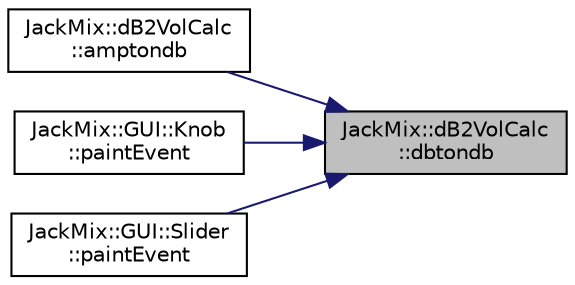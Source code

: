 digraph "JackMix::dB2VolCalc::dbtondb"
{
 // LATEX_PDF_SIZE
  edge [fontname="Helvetica",fontsize="10",labelfontname="Helvetica",labelfontsize="10"];
  node [fontname="Helvetica",fontsize="10",shape=record];
  rankdir="RL";
  Node1 [label="JackMix::dB2VolCalc\l::dbtondb",height=0.2,width=0.4,color="black", fillcolor="grey75", style="filled", fontcolor="black",tooltip="Normalizes a dezibel value."];
  Node1 -> Node2 [dir="back",color="midnightblue",fontsize="10",style="solid",fontname="Helvetica"];
  Node2 [label="JackMix::dB2VolCalc\l::amptondb",height=0.2,width=0.4,color="black", fillcolor="white", style="filled",URL="$db/d0e/class_jack_mix_1_1d_b2_vol_calc.html#ad80d29cac26d1f940a83d7651893d010",tooltip="With ndb = normalized dB (between 0 and 1)"];
  Node1 -> Node3 [dir="back",color="midnightblue",fontsize="10",style="solid",fontname="Helvetica"];
  Node3 [label="JackMix::GUI::Knob\l::paintEvent",height=0.2,width=0.4,color="black", fillcolor="white", style="filled",URL="$d6/d7d/class_jack_mix_1_1_g_u_i_1_1_knob.html#ac1bfb7d79326c7cf83bacc7d4d7a7cbc",tooltip=" "];
  Node1 -> Node4 [dir="back",color="midnightblue",fontsize="10",style="solid",fontname="Helvetica"];
  Node4 [label="JackMix::GUI::Slider\l::paintEvent",height=0.2,width=0.4,color="black", fillcolor="white", style="filled",URL="$d3/d47/class_jack_mix_1_1_g_u_i_1_1_slider.html#a24a984f3dbd33746939383e2ecc0b751",tooltip=" "];
}
